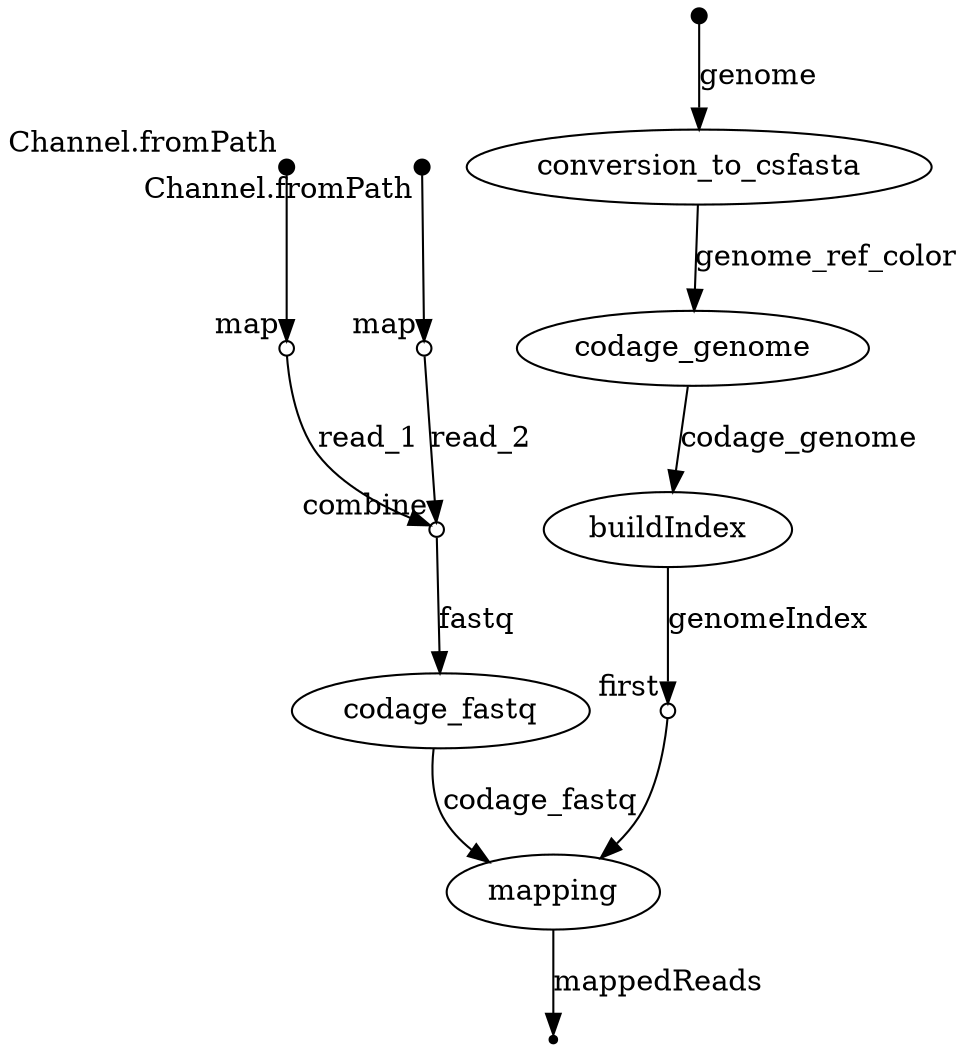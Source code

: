 digraph dag {
p0 [shape=point,label="",fixedsize=true,width=0.1,xlabel="Channel.fromPath"];
p1 [shape=circle,label="",fixedsize=true,width=0.1,xlabel="map"];
p0 -> p1;

p1 [shape=circle,label="",fixedsize=true,width=0.1,xlabel="map"];
p4 [shape=circle,label="",fixedsize=true,width=0.1,xlabel="combine"];
p1 -> p4 [label="read_1"];

p2 [shape=point,label="",fixedsize=true,width=0.1,xlabel="Channel.fromPath"];
p3 [shape=circle,label="",fixedsize=true,width=0.1,xlabel="map"];
p2 -> p3;

p3 [shape=circle,label="",fixedsize=true,width=0.1,xlabel="map"];
p4 [shape=circle,label="",fixedsize=true,width=0.1,xlabel="combine"];
p3 -> p4 [label="read_2"];

p4 [shape=circle,label="",fixedsize=true,width=0.1,xlabel="combine"];
p5 [label="codage_fastq"];
p4 -> p5 [label="fastq"];

p5 [label="codage_fastq"];
p11 [label="mapping"];
p5 -> p11 [label="codage_fastq"];

p6 [shape=point,label="",fixedsize=true,width=0.1];
p7 [label="conversion_to_csfasta"];
p6 -> p7 [label="genome"];

p7 [label="conversion_to_csfasta"];
p8 [label="codage_genome"];
p7 -> p8 [label="genome_ref_color"];

p8 [label="codage_genome"];
p9 [label="buildIndex"];
p8 -> p9 [label="codage_genome"];

p9 [label="buildIndex"];
p10 [shape=circle,label="",fixedsize=true,width=0.1,xlabel="first"];
p9 -> p10 [label="genomeIndex"];

p10 [shape=circle,label="",fixedsize=true,width=0.1,xlabel="first"];
p11 [label="mapping"];
p10 -> p11;

p11 [label="mapping"];
p12 [shape=point];
p11 -> p12 [label="mappedReads"];

}
